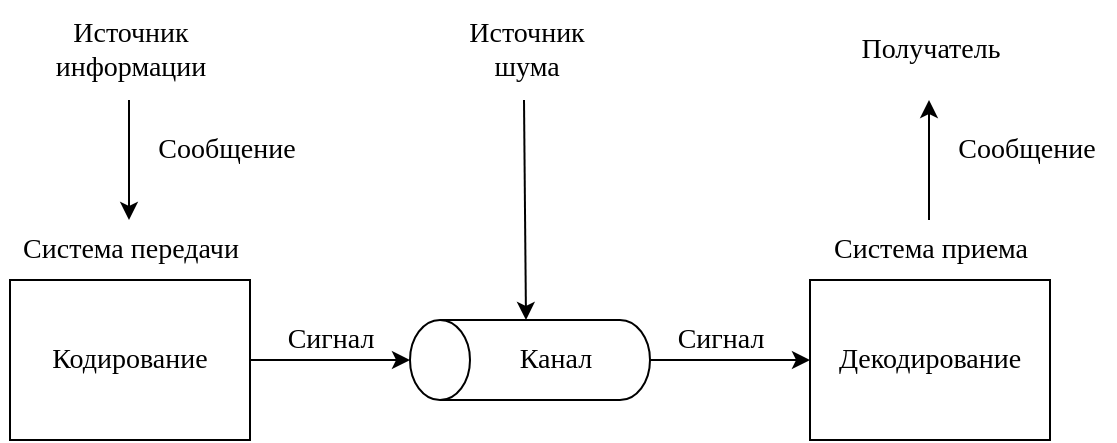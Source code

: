 <mxfile version="20.5.3" type="device"><diagram id="oCbLU0tEZ-A4blMyE9Jm" name="Страница 1"><mxGraphModel dx="966" dy="577" grid="1" gridSize="10" guides="1" tooltips="1" connect="1" arrows="1" fold="1" page="1" pageScale="1" pageWidth="600" pageHeight="300" math="0" shadow="0"><root><mxCell id="0"/><mxCell id="1" parent="0"/><mxCell id="RZ_YQK7nK6RoSpqzA858-7" value="Кодирование" style="rounded=0;whiteSpace=wrap;html=1;fontFamily=Times New Roman;fontSize=14;" vertex="1" parent="1"><mxGeometry x="26" y="180" width="120" height="80" as="geometry"/></mxCell><mxCell id="RZ_YQK7nK6RoSpqzA858-9" value="Система передачи" style="text;html=1;align=center;verticalAlign=middle;resizable=0;points=[];autosize=1;strokeColor=none;fillColor=none;fontSize=14;fontFamily=Times New Roman;" vertex="1" parent="1"><mxGeometry x="21" y="150" width="130" height="30" as="geometry"/></mxCell><mxCell id="RZ_YQK7nK6RoSpqzA858-10" value="Декодирование" style="rounded=0;whiteSpace=wrap;html=1;fontFamily=Times New Roman;fontSize=14;" vertex="1" parent="1"><mxGeometry x="426" y="180" width="120" height="80" as="geometry"/></mxCell><mxCell id="RZ_YQK7nK6RoSpqzA858-11" value="Система приема" style="text;html=1;align=center;verticalAlign=middle;resizable=0;points=[];autosize=1;strokeColor=none;fillColor=none;fontSize=14;fontFamily=Times New Roman;" vertex="1" parent="1"><mxGeometry x="426" y="150" width="120" height="30" as="geometry"/></mxCell><mxCell id="RZ_YQK7nK6RoSpqzA858-12" value="Канал" style="shape=cylinder3;whiteSpace=wrap;html=1;boundedLbl=1;backgroundOutline=1;size=15;fontFamily=Times New Roman;fontSize=14;direction=north;" vertex="1" parent="1"><mxGeometry x="226" y="200" width="120" height="40" as="geometry"/></mxCell><mxCell id="RZ_YQK7nK6RoSpqzA858-13" value="&lt;div&gt;Источник&lt;/div&gt;&lt;div&gt;шума&lt;br&gt;&lt;/div&gt;" style="text;html=1;align=center;verticalAlign=middle;resizable=0;points=[];autosize=1;strokeColor=none;fillColor=none;fontSize=14;fontFamily=Times New Roman;" vertex="1" parent="1"><mxGeometry x="243.5" y="40" width="80" height="50" as="geometry"/></mxCell><mxCell id="RZ_YQK7nK6RoSpqzA858-14" value="&lt;div&gt;Источник &lt;br&gt;&lt;/div&gt;&lt;div&gt;информации&lt;/div&gt;" style="text;html=1;align=center;verticalAlign=middle;resizable=0;points=[];autosize=1;strokeColor=none;fillColor=none;fontSize=14;fontFamily=Times New Roman;" vertex="1" parent="1"><mxGeometry x="36" y="40" width="100" height="50" as="geometry"/></mxCell><mxCell id="RZ_YQK7nK6RoSpqzA858-15" value="Получатель" style="text;html=1;align=center;verticalAlign=middle;resizable=0;points=[];autosize=1;strokeColor=none;fillColor=none;fontSize=14;fontFamily=Times New Roman;" vertex="1" parent="1"><mxGeometry x="441" y="50" width="90" height="30" as="geometry"/></mxCell><mxCell id="RZ_YQK7nK6RoSpqzA858-17" value="" style="endArrow=classic;html=1;rounded=0;fontFamily=Times New Roman;fontSize=14;" edge="1" parent="1"><mxGeometry width="50" height="50" relative="1" as="geometry"><mxPoint x="85.5" y="90" as="sourcePoint"/><mxPoint x="85.5" y="150" as="targetPoint"/></mxGeometry></mxCell><mxCell id="RZ_YQK7nK6RoSpqzA858-19" value="" style="endArrow=none;html=1;rounded=0;fontFamily=Times New Roman;fontSize=14;startArrow=classic;startFill=1;endFill=0;" edge="1" parent="1"><mxGeometry width="50" height="50" relative="1" as="geometry"><mxPoint x="485.5" y="90" as="sourcePoint"/><mxPoint x="485.5" y="150" as="targetPoint"/></mxGeometry></mxCell><mxCell id="RZ_YQK7nK6RoSpqzA858-20" value="Сообщение" style="text;html=1;align=center;verticalAlign=middle;resizable=0;points=[];autosize=1;strokeColor=none;fillColor=none;fontSize=14;fontFamily=Times New Roman;" vertex="1" parent="1"><mxGeometry x="88.5" y="100" width="90" height="30" as="geometry"/></mxCell><mxCell id="RZ_YQK7nK6RoSpqzA858-22" value="" style="endArrow=classic;html=1;rounded=0;fontFamily=Times New Roman;fontSize=14;" edge="1" parent="1"><mxGeometry width="50" height="50" relative="1" as="geometry"><mxPoint x="283" y="90" as="sourcePoint"/><mxPoint x="284" y="200" as="targetPoint"/></mxGeometry></mxCell><mxCell id="RZ_YQK7nK6RoSpqzA858-23" value="Сообщение" style="text;html=1;align=center;verticalAlign=middle;resizable=0;points=[];autosize=1;strokeColor=none;fillColor=none;fontSize=14;fontFamily=Times New Roman;" vertex="1" parent="1"><mxGeometry x="488.5" y="100" width="90" height="30" as="geometry"/></mxCell><mxCell id="RZ_YQK7nK6RoSpqzA858-25" value="" style="endArrow=classic;html=1;rounded=0;fontFamily=Times New Roman;fontSize=14;exitX=1;exitY=0.5;exitDx=0;exitDy=0;entryX=0.5;entryY=0;entryDx=0;entryDy=0;entryPerimeter=0;" edge="1" parent="1" source="RZ_YQK7nK6RoSpqzA858-7" target="RZ_YQK7nK6RoSpqzA858-12"><mxGeometry width="50" height="50" relative="1" as="geometry"><mxPoint x="188.5" y="200" as="sourcePoint"/><mxPoint x="238.5" y="150" as="targetPoint"/></mxGeometry></mxCell><mxCell id="RZ_YQK7nK6RoSpqzA858-27" value="" style="endArrow=classic;html=1;rounded=0;fontFamily=Times New Roman;fontSize=14;exitX=0.5;exitY=1;exitDx=0;exitDy=0;exitPerimeter=0;entryX=0;entryY=0.5;entryDx=0;entryDy=0;" edge="1" parent="1" source="RZ_YQK7nK6RoSpqzA858-12" target="RZ_YQK7nK6RoSpqzA858-10"><mxGeometry width="50" height="50" relative="1" as="geometry"><mxPoint x="188.5" y="200" as="sourcePoint"/><mxPoint x="238.5" y="150" as="targetPoint"/></mxGeometry></mxCell><mxCell id="RZ_YQK7nK6RoSpqzA858-28" value="Сигнал" style="text;html=1;align=center;verticalAlign=middle;resizable=0;points=[];autosize=1;strokeColor=none;fillColor=none;fontSize=14;fontFamily=Times New Roman;" vertex="1" parent="1"><mxGeometry x="151" y="195" width="70" height="30" as="geometry"/></mxCell><mxCell id="RZ_YQK7nK6RoSpqzA858-30" value="Сигнал" style="text;html=1;align=center;verticalAlign=middle;resizable=0;points=[];autosize=1;strokeColor=none;fillColor=none;fontSize=14;fontFamily=Times New Roman;" vertex="1" parent="1"><mxGeometry x="346" y="195" width="70" height="30" as="geometry"/></mxCell></root></mxGraphModel></diagram></mxfile>